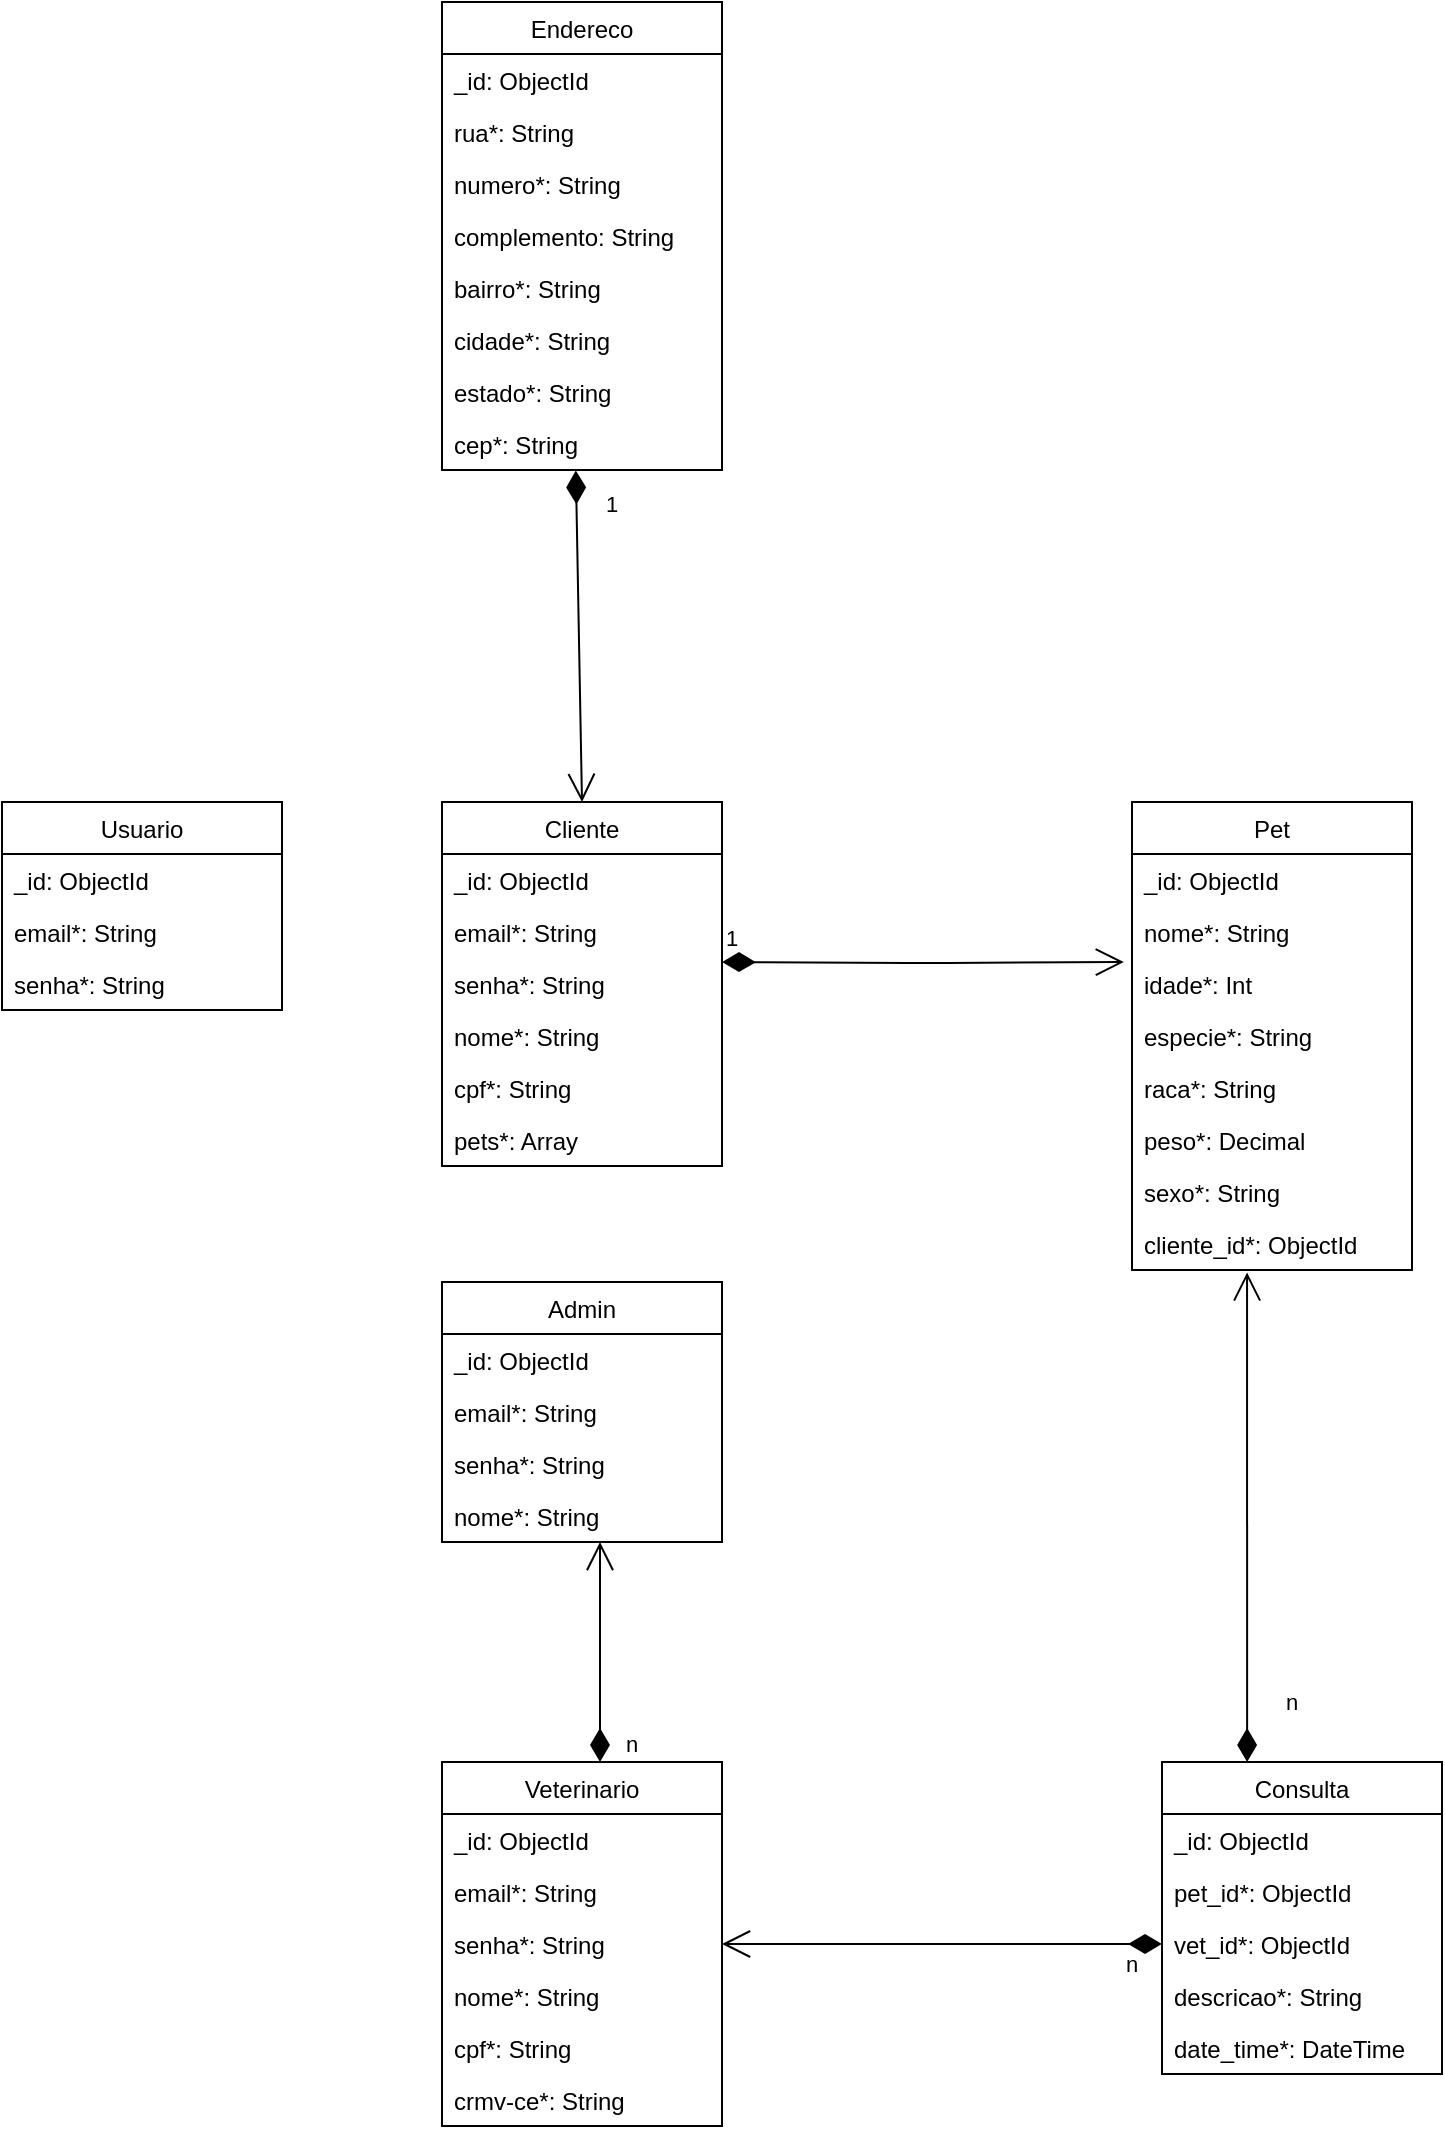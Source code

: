 <mxfile>
    <diagram id="PuNeUFq7FGPMjuQVlkpt" name="Page-1">
        <mxGraphModel dx="1253" dy="1487" grid="1" gridSize="10" guides="1" tooltips="1" connect="1" arrows="1" fold="1" page="1" pageScale="1" pageWidth="850" pageHeight="1100" math="0" shadow="0">
            <root>
                <mxCell id="0"/>
                <mxCell id="1" parent="0"/>
                <mxCell id="2" value="Cliente" style="swimlane;fontStyle=0;childLayout=stackLayout;horizontal=1;startSize=26;fillColor=none;horizontalStack=0;resizeParent=1;resizeParentMax=0;resizeLast=0;collapsible=1;marginBottom=0;" parent="1" vertex="1">
                    <mxGeometry x="80" y="40" width="140" height="182" as="geometry"/>
                </mxCell>
                <mxCell id="3" value="_id: ObjectId" style="text;strokeColor=none;fillColor=none;align=left;verticalAlign=top;spacingLeft=4;spacingRight=4;overflow=hidden;rotatable=0;points=[[0,0.5],[1,0.5]];portConstraint=eastwest;" parent="2" vertex="1">
                    <mxGeometry y="26" width="140" height="26" as="geometry"/>
                </mxCell>
                <mxCell id="4" value="email*: String" style="text;strokeColor=none;fillColor=none;align=left;verticalAlign=top;spacingLeft=4;spacingRight=4;overflow=hidden;rotatable=0;points=[[0,0.5],[1,0.5]];portConstraint=eastwest;" parent="2" vertex="1">
                    <mxGeometry y="52" width="140" height="26" as="geometry"/>
                </mxCell>
                <mxCell id="5" value="senha*: String" style="text;strokeColor=none;fillColor=none;align=left;verticalAlign=top;spacingLeft=4;spacingRight=4;overflow=hidden;rotatable=0;points=[[0,0.5],[1,0.5]];portConstraint=eastwest;" parent="2" vertex="1">
                    <mxGeometry y="78" width="140" height="26" as="geometry"/>
                </mxCell>
                <mxCell id="11" value="nome*: String" style="text;strokeColor=none;fillColor=none;align=left;verticalAlign=top;spacingLeft=4;spacingRight=4;overflow=hidden;rotatable=0;points=[[0,0.5],[1,0.5]];portConstraint=eastwest;" parent="2" vertex="1">
                    <mxGeometry y="104" width="140" height="26" as="geometry"/>
                </mxCell>
                <mxCell id="7" value="cpf*: String" style="text;strokeColor=none;fillColor=none;align=left;verticalAlign=top;spacingLeft=4;spacingRight=4;overflow=hidden;rotatable=0;points=[[0,0.5],[1,0.5]];portConstraint=eastwest;" parent="2" vertex="1">
                    <mxGeometry y="130" width="140" height="26" as="geometry"/>
                </mxCell>
                <mxCell id="51" value="pets*: Array" style="text;strokeColor=none;fillColor=none;align=left;verticalAlign=top;spacingLeft=4;spacingRight=4;overflow=hidden;rotatable=0;points=[[0,0.5],[1,0.5]];portConstraint=eastwest;" parent="2" vertex="1">
                    <mxGeometry y="156" width="140" height="26" as="geometry"/>
                </mxCell>
                <mxCell id="12" value="Pet" style="swimlane;fontStyle=0;childLayout=stackLayout;horizontal=1;startSize=26;fillColor=none;horizontalStack=0;resizeParent=1;resizeParentMax=0;resizeLast=0;collapsible=1;marginBottom=0;" parent="1" vertex="1">
                    <mxGeometry x="425" y="40" width="140" height="234" as="geometry"/>
                </mxCell>
                <mxCell id="13" value="_id: ObjectId" style="text;strokeColor=none;fillColor=none;align=left;verticalAlign=top;spacingLeft=4;spacingRight=4;overflow=hidden;rotatable=0;points=[[0,0.5],[1,0.5]];portConstraint=eastwest;" parent="12" vertex="1">
                    <mxGeometry y="26" width="140" height="26" as="geometry"/>
                </mxCell>
                <mxCell id="14" value="nome*: String" style="text;strokeColor=none;fillColor=none;align=left;verticalAlign=top;spacingLeft=4;spacingRight=4;overflow=hidden;rotatable=0;points=[[0,0.5],[1,0.5]];portConstraint=eastwest;" parent="12" vertex="1">
                    <mxGeometry y="52" width="140" height="26" as="geometry"/>
                </mxCell>
                <mxCell id="15" value="idade*: Int" style="text;strokeColor=none;fillColor=none;align=left;verticalAlign=top;spacingLeft=4;spacingRight=4;overflow=hidden;rotatable=0;points=[[0,0.5],[1,0.5]];portConstraint=eastwest;" parent="12" vertex="1">
                    <mxGeometry y="78" width="140" height="26" as="geometry"/>
                </mxCell>
                <mxCell id="16" value="especie*: String" style="text;strokeColor=none;fillColor=none;align=left;verticalAlign=top;spacingLeft=4;spacingRight=4;overflow=hidden;rotatable=0;points=[[0,0.5],[1,0.5]];portConstraint=eastwest;" parent="12" vertex="1">
                    <mxGeometry y="104" width="140" height="26" as="geometry"/>
                </mxCell>
                <mxCell id="17" value="raca*: String" style="text;strokeColor=none;fillColor=none;align=left;verticalAlign=top;spacingLeft=4;spacingRight=4;overflow=hidden;rotatable=0;points=[[0,0.5],[1,0.5]];portConstraint=eastwest;" parent="12" vertex="1">
                    <mxGeometry y="130" width="140" height="26" as="geometry"/>
                </mxCell>
                <mxCell id="53" value="peso*: Decimal" style="text;strokeColor=none;fillColor=none;align=left;verticalAlign=top;spacingLeft=4;spacingRight=4;overflow=hidden;rotatable=0;points=[[0,0.5],[1,0.5]];portConstraint=eastwest;" parent="12" vertex="1">
                    <mxGeometry y="156" width="140" height="26" as="geometry"/>
                </mxCell>
                <mxCell id="54" value="sexo*: String" style="text;strokeColor=none;fillColor=none;align=left;verticalAlign=top;spacingLeft=4;spacingRight=4;overflow=hidden;rotatable=0;points=[[0,0.5],[1,0.5]];portConstraint=eastwest;" parent="12" vertex="1">
                    <mxGeometry y="182" width="140" height="26" as="geometry"/>
                </mxCell>
                <mxCell id="19" value="cliente_id*: ObjectId" style="text;strokeColor=none;fillColor=none;align=left;verticalAlign=top;spacingLeft=4;spacingRight=4;overflow=hidden;rotatable=0;points=[[0,0.5],[1,0.5]];portConstraint=eastwest;" parent="12" vertex="1">
                    <mxGeometry y="208" width="140" height="26" as="geometry"/>
                </mxCell>
                <mxCell id="18" value="1" style="endArrow=open;html=1;endSize=12;startArrow=diamondThin;startSize=14;startFill=1;edgeStyle=orthogonalEdgeStyle;align=left;verticalAlign=bottom;entryX=-0.029;entryY=0.078;entryDx=0;entryDy=0;entryPerimeter=0;" parent="1" target="15" edge="1">
                    <mxGeometry x="-1" y="3" relative="1" as="geometry">
                        <mxPoint x="220" y="120" as="sourcePoint"/>
                        <mxPoint x="380" y="120" as="targetPoint"/>
                    </mxGeometry>
                </mxCell>
                <mxCell id="21" value="Consulta" style="swimlane;fontStyle=0;childLayout=stackLayout;horizontal=1;startSize=26;fillColor=none;horizontalStack=0;resizeParent=1;resizeParentMax=0;resizeLast=0;collapsible=1;marginBottom=0;" parent="1" vertex="1">
                    <mxGeometry x="440" y="520" width="140" height="156" as="geometry"/>
                </mxCell>
                <mxCell id="22" value="_id: ObjectId" style="text;strokeColor=none;fillColor=none;align=left;verticalAlign=top;spacingLeft=4;spacingRight=4;overflow=hidden;rotatable=0;points=[[0,0.5],[1,0.5]];portConstraint=eastwest;" parent="21" vertex="1">
                    <mxGeometry y="26" width="140" height="26" as="geometry"/>
                </mxCell>
                <mxCell id="23" value="pet_id*: ObjectId" style="text;strokeColor=none;fillColor=none;align=left;verticalAlign=top;spacingLeft=4;spacingRight=4;overflow=hidden;rotatable=0;points=[[0,0.5],[1,0.5]];portConstraint=eastwest;" parent="21" vertex="1">
                    <mxGeometry y="52" width="140" height="26" as="geometry"/>
                </mxCell>
                <mxCell id="24" value="vet_id*: ObjectId" style="text;strokeColor=none;fillColor=none;align=left;verticalAlign=top;spacingLeft=4;spacingRight=4;overflow=hidden;rotatable=0;points=[[0,0.5],[1,0.5]];portConstraint=eastwest;" parent="21" vertex="1">
                    <mxGeometry y="78" width="140" height="26" as="geometry"/>
                </mxCell>
                <mxCell id="25" value="descricao*: String" style="text;strokeColor=none;fillColor=none;align=left;verticalAlign=top;spacingLeft=4;spacingRight=4;overflow=hidden;rotatable=0;points=[[0,0.5],[1,0.5]];portConstraint=eastwest;" parent="21" vertex="1">
                    <mxGeometry y="104" width="140" height="26" as="geometry"/>
                </mxCell>
                <mxCell id="26" value="date_time*: DateTime" style="text;strokeColor=none;fillColor=none;align=left;verticalAlign=top;spacingLeft=4;spacingRight=4;overflow=hidden;rotatable=0;points=[[0,0.5],[1,0.5]];portConstraint=eastwest;" parent="21" vertex="1">
                    <mxGeometry y="130" width="140" height="26" as="geometry"/>
                </mxCell>
                <mxCell id="28" value="n" style="endArrow=open;html=1;endSize=12;startArrow=diamondThin;startSize=14;startFill=1;align=left;verticalAlign=bottom;entryX=0.411;entryY=1.046;entryDx=0;entryDy=0;entryPerimeter=0;exitX=0.304;exitY=0;exitDx=0;exitDy=0;exitPerimeter=0;" parent="1" source="21" target="19" edge="1">
                    <mxGeometry x="-0.83" y="-17" relative="1" as="geometry">
                        <mxPoint x="483" y="340" as="sourcePoint"/>
                        <mxPoint x="630" y="338.57" as="targetPoint"/>
                        <mxPoint as="offset"/>
                    </mxGeometry>
                </mxCell>
                <mxCell id="30" value="Admin" style="swimlane;fontStyle=0;childLayout=stackLayout;horizontal=1;startSize=26;fillColor=none;horizontalStack=0;resizeParent=1;resizeParentMax=0;resizeLast=0;collapsible=1;marginBottom=0;" parent="1" vertex="1">
                    <mxGeometry x="80" y="280" width="140" height="130" as="geometry"/>
                </mxCell>
                <mxCell id="31" value="_id: ObjectId" style="text;strokeColor=none;fillColor=none;align=left;verticalAlign=top;spacingLeft=4;spacingRight=4;overflow=hidden;rotatable=0;points=[[0,0.5],[1,0.5]];portConstraint=eastwest;" parent="30" vertex="1">
                    <mxGeometry y="26" width="140" height="26" as="geometry"/>
                </mxCell>
                <mxCell id="32" value="email*: String" style="text;strokeColor=none;fillColor=none;align=left;verticalAlign=top;spacingLeft=4;spacingRight=4;overflow=hidden;rotatable=0;points=[[0,0.5],[1,0.5]];portConstraint=eastwest;" parent="30" vertex="1">
                    <mxGeometry y="52" width="140" height="26" as="geometry"/>
                </mxCell>
                <mxCell id="33" value="senha*: String" style="text;strokeColor=none;fillColor=none;align=left;verticalAlign=top;spacingLeft=4;spacingRight=4;overflow=hidden;rotatable=0;points=[[0,0.5],[1,0.5]];portConstraint=eastwest;" parent="30" vertex="1">
                    <mxGeometry y="78" width="140" height="26" as="geometry"/>
                </mxCell>
                <mxCell id="34" value="nome*: String" style="text;strokeColor=none;fillColor=none;align=left;verticalAlign=top;spacingLeft=4;spacingRight=4;overflow=hidden;rotatable=0;points=[[0,0.5],[1,0.5]];portConstraint=eastwest;" parent="30" vertex="1">
                    <mxGeometry y="104" width="140" height="26" as="geometry"/>
                </mxCell>
                <mxCell id="36" value="n" style="endArrow=open;html=1;endSize=12;startArrow=diamondThin;startSize=14;startFill=1;align=left;verticalAlign=bottom;" parent="1" edge="1">
                    <mxGeometry x="-1" y="-11" relative="1" as="geometry">
                        <mxPoint x="159" y="520" as="sourcePoint"/>
                        <mxPoint x="159" y="410" as="targetPoint"/>
                        <mxPoint as="offset"/>
                    </mxGeometry>
                </mxCell>
                <mxCell id="37" value="Veterinario" style="swimlane;fontStyle=0;childLayout=stackLayout;horizontal=1;startSize=26;fillColor=none;horizontalStack=0;resizeParent=1;resizeParentMax=0;resizeLast=0;collapsible=1;marginBottom=0;" parent="1" vertex="1">
                    <mxGeometry x="80" y="520" width="140" height="182" as="geometry"/>
                </mxCell>
                <mxCell id="38" value="_id: ObjectId" style="text;strokeColor=none;fillColor=none;align=left;verticalAlign=top;spacingLeft=4;spacingRight=4;overflow=hidden;rotatable=0;points=[[0,0.5],[1,0.5]];portConstraint=eastwest;" parent="37" vertex="1">
                    <mxGeometry y="26" width="140" height="26" as="geometry"/>
                </mxCell>
                <mxCell id="39" value="email*: String" style="text;strokeColor=none;fillColor=none;align=left;verticalAlign=top;spacingLeft=4;spacingRight=4;overflow=hidden;rotatable=0;points=[[0,0.5],[1,0.5]];portConstraint=eastwest;" parent="37" vertex="1">
                    <mxGeometry y="52" width="140" height="26" as="geometry"/>
                </mxCell>
                <mxCell id="40" value="senha*: String" style="text;strokeColor=none;fillColor=none;align=left;verticalAlign=top;spacingLeft=4;spacingRight=4;overflow=hidden;rotatable=0;points=[[0,0.5],[1,0.5]];portConstraint=eastwest;" parent="37" vertex="1">
                    <mxGeometry y="78" width="140" height="26" as="geometry"/>
                </mxCell>
                <mxCell id="41" value="nome*: String" style="text;strokeColor=none;fillColor=none;align=left;verticalAlign=top;spacingLeft=4;spacingRight=4;overflow=hidden;rotatable=0;points=[[0,0.5],[1,0.5]];portConstraint=eastwest;" parent="37" vertex="1">
                    <mxGeometry y="104" width="140" height="26" as="geometry"/>
                </mxCell>
                <mxCell id="42" value="cpf*: String" style="text;strokeColor=none;fillColor=none;align=left;verticalAlign=top;spacingLeft=4;spacingRight=4;overflow=hidden;rotatable=0;points=[[0,0.5],[1,0.5]];portConstraint=eastwest;" parent="37" vertex="1">
                    <mxGeometry y="130" width="140" height="26" as="geometry"/>
                </mxCell>
                <mxCell id="43" value="crmv-ce*: String" style="text;strokeColor=none;fillColor=none;align=left;verticalAlign=top;spacingLeft=4;spacingRight=4;overflow=hidden;rotatable=0;points=[[0,0.5],[1,0.5]];portConstraint=eastwest;" parent="37" vertex="1">
                    <mxGeometry y="156" width="140" height="26" as="geometry"/>
                </mxCell>
                <mxCell id="44" value="n" style="endArrow=open;html=1;endSize=12;startArrow=diamondThin;startSize=14;startFill=1;edgeStyle=orthogonalEdgeStyle;align=left;verticalAlign=bottom;entryX=1;entryY=0.5;entryDx=0;entryDy=0;exitX=0;exitY=0.5;exitDx=0;exitDy=0;" parent="1" source="24" target="40" edge="1">
                    <mxGeometry x="-0.818" y="19" relative="1" as="geometry">
                        <mxPoint x="450" y="650" as="sourcePoint"/>
                        <mxPoint x="610" y="650" as="targetPoint"/>
                        <mxPoint as="offset"/>
                    </mxGeometry>
                </mxCell>
                <mxCell id="45" value="Usuario" style="swimlane;fontStyle=0;childLayout=stackLayout;horizontal=1;startSize=26;fillColor=none;horizontalStack=0;resizeParent=1;resizeParentMax=0;resizeLast=0;collapsible=1;marginBottom=0;" parent="1" vertex="1">
                    <mxGeometry x="-140" y="40" width="140" height="104" as="geometry"/>
                </mxCell>
                <mxCell id="46" value="_id: ObjectId" style="text;strokeColor=none;fillColor=none;align=left;verticalAlign=top;spacingLeft=4;spacingRight=4;overflow=hidden;rotatable=0;points=[[0,0.5],[1,0.5]];portConstraint=eastwest;" parent="45" vertex="1">
                    <mxGeometry y="26" width="140" height="26" as="geometry"/>
                </mxCell>
                <mxCell id="47" value="email*: String" style="text;strokeColor=none;fillColor=none;align=left;verticalAlign=top;spacingLeft=4;spacingRight=4;overflow=hidden;rotatable=0;points=[[0,0.5],[1,0.5]];portConstraint=eastwest;" parent="45" vertex="1">
                    <mxGeometry y="52" width="140" height="26" as="geometry"/>
                </mxCell>
                <mxCell id="48" value="senha*: String" style="text;strokeColor=none;fillColor=none;align=left;verticalAlign=top;spacingLeft=4;spacingRight=4;overflow=hidden;rotatable=0;points=[[0,0.5],[1,0.5]];portConstraint=eastwest;" parent="45" vertex="1">
                    <mxGeometry y="78" width="140" height="26" as="geometry"/>
                </mxCell>
                <mxCell id="55" value="Endereco" style="swimlane;fontStyle=0;childLayout=stackLayout;horizontal=1;startSize=26;fillColor=none;horizontalStack=0;resizeParent=1;resizeParentMax=0;resizeLast=0;collapsible=1;marginBottom=0;" vertex="1" parent="1">
                    <mxGeometry x="80" y="-360" width="140" height="234" as="geometry"/>
                </mxCell>
                <mxCell id="56" value="_id: ObjectId" style="text;strokeColor=none;fillColor=none;align=left;verticalAlign=top;spacingLeft=4;spacingRight=4;overflow=hidden;rotatable=0;points=[[0,0.5],[1,0.5]];portConstraint=eastwest;" vertex="1" parent="55">
                    <mxGeometry y="26" width="140" height="26" as="geometry"/>
                </mxCell>
                <mxCell id="57" value="rua*: String" style="text;strokeColor=none;fillColor=none;align=left;verticalAlign=top;spacingLeft=4;spacingRight=4;overflow=hidden;rotatable=0;points=[[0,0.5],[1,0.5]];portConstraint=eastwest;" vertex="1" parent="55">
                    <mxGeometry y="52" width="140" height="26" as="geometry"/>
                </mxCell>
                <mxCell id="58" value="numero*: String" style="text;strokeColor=none;fillColor=none;align=left;verticalAlign=top;spacingLeft=4;spacingRight=4;overflow=hidden;rotatable=0;points=[[0,0.5],[1,0.5]];portConstraint=eastwest;" vertex="1" parent="55">
                    <mxGeometry y="78" width="140" height="26" as="geometry"/>
                </mxCell>
                <mxCell id="59" value="complemento: String" style="text;strokeColor=none;fillColor=none;align=left;verticalAlign=top;spacingLeft=4;spacingRight=4;overflow=hidden;rotatable=0;points=[[0,0.5],[1,0.5]];portConstraint=eastwest;" vertex="1" parent="55">
                    <mxGeometry y="104" width="140" height="26" as="geometry"/>
                </mxCell>
                <mxCell id="60" value="bairro*: String" style="text;strokeColor=none;fillColor=none;align=left;verticalAlign=top;spacingLeft=4;spacingRight=4;overflow=hidden;rotatable=0;points=[[0,0.5],[1,0.5]];portConstraint=eastwest;" vertex="1" parent="55">
                    <mxGeometry y="130" width="140" height="26" as="geometry"/>
                </mxCell>
                <mxCell id="61" value="cidade*: String" style="text;strokeColor=none;fillColor=none;align=left;verticalAlign=top;spacingLeft=4;spacingRight=4;overflow=hidden;rotatable=0;points=[[0,0.5],[1,0.5]];portConstraint=eastwest;" vertex="1" parent="55">
                    <mxGeometry y="156" width="140" height="26" as="geometry"/>
                </mxCell>
                <mxCell id="62" value="estado*: String" style="text;strokeColor=none;fillColor=none;align=left;verticalAlign=top;spacingLeft=4;spacingRight=4;overflow=hidden;rotatable=0;points=[[0,0.5],[1,0.5]];portConstraint=eastwest;" vertex="1" parent="55">
                    <mxGeometry y="182" width="140" height="26" as="geometry"/>
                </mxCell>
                <mxCell id="63" value="cep*: String" style="text;strokeColor=none;fillColor=none;align=left;verticalAlign=top;spacingLeft=4;spacingRight=4;overflow=hidden;rotatable=0;points=[[0,0.5],[1,0.5]];portConstraint=eastwest;" vertex="1" parent="55">
                    <mxGeometry y="208" width="140" height="26" as="geometry"/>
                </mxCell>
                <mxCell id="64" value="1" style="endArrow=open;html=1;endSize=12;startArrow=diamondThin;startSize=14;startFill=1;align=left;verticalAlign=bottom;entryX=0.5;entryY=0;entryDx=0;entryDy=0;exitX=0.478;exitY=1.009;exitDx=0;exitDy=0;exitPerimeter=0;" edge="1" parent="1" source="63" target="2">
                    <mxGeometry x="-0.686" y="13" relative="1" as="geometry">
                        <mxPoint x="150" y="-120" as="sourcePoint"/>
                        <mxPoint x="260" y="-130" as="targetPoint"/>
                        <mxPoint as="offset"/>
                    </mxGeometry>
                </mxCell>
            </root>
        </mxGraphModel>
    </diagram>
</mxfile>